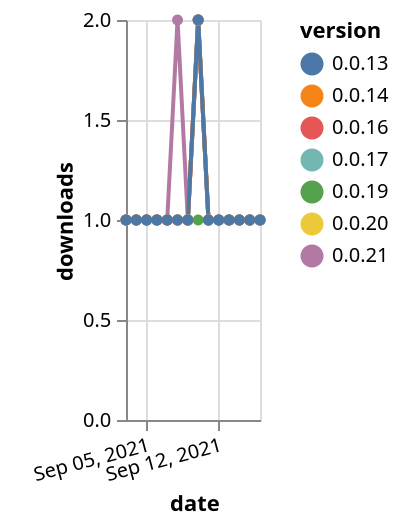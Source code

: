 {"$schema": "https://vega.github.io/schema/vega-lite/v5.json", "description": "A simple bar chart with embedded data.", "data": {"values": [{"date": "2021-09-03", "total": 121, "delta": 1, "version": "0.0.20"}, {"date": "2021-09-04", "total": 122, "delta": 1, "version": "0.0.20"}, {"date": "2021-09-05", "total": 123, "delta": 1, "version": "0.0.20"}, {"date": "2021-09-06", "total": 124, "delta": 1, "version": "0.0.20"}, {"date": "2021-09-07", "total": 125, "delta": 1, "version": "0.0.20"}, {"date": "2021-09-08", "total": 126, "delta": 1, "version": "0.0.20"}, {"date": "2021-09-09", "total": 127, "delta": 1, "version": "0.0.20"}, {"date": "2021-09-10", "total": 129, "delta": 2, "version": "0.0.20"}, {"date": "2021-09-11", "total": 130, "delta": 1, "version": "0.0.20"}, {"date": "2021-09-12", "total": 131, "delta": 1, "version": "0.0.20"}, {"date": "2021-09-13", "total": 132, "delta": 1, "version": "0.0.20"}, {"date": "2021-09-14", "total": 133, "delta": 1, "version": "0.0.20"}, {"date": "2021-09-15", "total": 134, "delta": 1, "version": "0.0.20"}, {"date": "2021-09-16", "total": 135, "delta": 1, "version": "0.0.20"}, {"date": "2021-09-03", "total": 131, "delta": 1, "version": "0.0.19"}, {"date": "2021-09-04", "total": 132, "delta": 1, "version": "0.0.19"}, {"date": "2021-09-05", "total": 133, "delta": 1, "version": "0.0.19"}, {"date": "2021-09-06", "total": 134, "delta": 1, "version": "0.0.19"}, {"date": "2021-09-07", "total": 135, "delta": 1, "version": "0.0.19"}, {"date": "2021-09-08", "total": 136, "delta": 1, "version": "0.0.19"}, {"date": "2021-09-09", "total": 137, "delta": 1, "version": "0.0.19"}, {"date": "2021-09-10", "total": 138, "delta": 1, "version": "0.0.19"}, {"date": "2021-09-11", "total": 139, "delta": 1, "version": "0.0.19"}, {"date": "2021-09-12", "total": 140, "delta": 1, "version": "0.0.19"}, {"date": "2021-09-13", "total": 141, "delta": 1, "version": "0.0.19"}, {"date": "2021-09-14", "total": 142, "delta": 1, "version": "0.0.19"}, {"date": "2021-09-15", "total": 143, "delta": 1, "version": "0.0.19"}, {"date": "2021-09-16", "total": 144, "delta": 1, "version": "0.0.19"}, {"date": "2021-09-03", "total": 145, "delta": 1, "version": "0.0.16"}, {"date": "2021-09-04", "total": 146, "delta": 1, "version": "0.0.16"}, {"date": "2021-09-05", "total": 147, "delta": 1, "version": "0.0.16"}, {"date": "2021-09-06", "total": 148, "delta": 1, "version": "0.0.16"}, {"date": "2021-09-07", "total": 149, "delta": 1, "version": "0.0.16"}, {"date": "2021-09-08", "total": 150, "delta": 1, "version": "0.0.16"}, {"date": "2021-09-09", "total": 151, "delta": 1, "version": "0.0.16"}, {"date": "2021-09-10", "total": 153, "delta": 2, "version": "0.0.16"}, {"date": "2021-09-11", "total": 154, "delta": 1, "version": "0.0.16"}, {"date": "2021-09-12", "total": 155, "delta": 1, "version": "0.0.16"}, {"date": "2021-09-13", "total": 156, "delta": 1, "version": "0.0.16"}, {"date": "2021-09-14", "total": 157, "delta": 1, "version": "0.0.16"}, {"date": "2021-09-15", "total": 158, "delta": 1, "version": "0.0.16"}, {"date": "2021-09-16", "total": 159, "delta": 1, "version": "0.0.16"}, {"date": "2021-09-03", "total": 142, "delta": 1, "version": "0.0.17"}, {"date": "2021-09-04", "total": 143, "delta": 1, "version": "0.0.17"}, {"date": "2021-09-05", "total": 144, "delta": 1, "version": "0.0.17"}, {"date": "2021-09-06", "total": 145, "delta": 1, "version": "0.0.17"}, {"date": "2021-09-07", "total": 146, "delta": 1, "version": "0.0.17"}, {"date": "2021-09-08", "total": 147, "delta": 1, "version": "0.0.17"}, {"date": "2021-09-09", "total": 148, "delta": 1, "version": "0.0.17"}, {"date": "2021-09-10", "total": 150, "delta": 2, "version": "0.0.17"}, {"date": "2021-09-11", "total": 151, "delta": 1, "version": "0.0.17"}, {"date": "2021-09-12", "total": 152, "delta": 1, "version": "0.0.17"}, {"date": "2021-09-13", "total": 153, "delta": 1, "version": "0.0.17"}, {"date": "2021-09-14", "total": 154, "delta": 1, "version": "0.0.17"}, {"date": "2021-09-15", "total": 155, "delta": 1, "version": "0.0.17"}, {"date": "2021-09-16", "total": 156, "delta": 1, "version": "0.0.17"}, {"date": "2021-09-03", "total": 122, "delta": 1, "version": "0.0.21"}, {"date": "2021-09-04", "total": 123, "delta": 1, "version": "0.0.21"}, {"date": "2021-09-05", "total": 124, "delta": 1, "version": "0.0.21"}, {"date": "2021-09-06", "total": 125, "delta": 1, "version": "0.0.21"}, {"date": "2021-09-07", "total": 126, "delta": 1, "version": "0.0.21"}, {"date": "2021-09-08", "total": 128, "delta": 2, "version": "0.0.21"}, {"date": "2021-09-09", "total": 129, "delta": 1, "version": "0.0.21"}, {"date": "2021-09-10", "total": 131, "delta": 2, "version": "0.0.21"}, {"date": "2021-09-11", "total": 132, "delta": 1, "version": "0.0.21"}, {"date": "2021-09-12", "total": 133, "delta": 1, "version": "0.0.21"}, {"date": "2021-09-13", "total": 134, "delta": 1, "version": "0.0.21"}, {"date": "2021-09-14", "total": 135, "delta": 1, "version": "0.0.21"}, {"date": "2021-09-15", "total": 136, "delta": 1, "version": "0.0.21"}, {"date": "2021-09-16", "total": 137, "delta": 1, "version": "0.0.21"}, {"date": "2021-09-03", "total": 161, "delta": 1, "version": "0.0.14"}, {"date": "2021-09-04", "total": 162, "delta": 1, "version": "0.0.14"}, {"date": "2021-09-05", "total": 163, "delta": 1, "version": "0.0.14"}, {"date": "2021-09-06", "total": 164, "delta": 1, "version": "0.0.14"}, {"date": "2021-09-07", "total": 165, "delta": 1, "version": "0.0.14"}, {"date": "2021-09-08", "total": 166, "delta": 1, "version": "0.0.14"}, {"date": "2021-09-09", "total": 167, "delta": 1, "version": "0.0.14"}, {"date": "2021-09-10", "total": 169, "delta": 2, "version": "0.0.14"}, {"date": "2021-09-11", "total": 170, "delta": 1, "version": "0.0.14"}, {"date": "2021-09-12", "total": 171, "delta": 1, "version": "0.0.14"}, {"date": "2021-09-13", "total": 172, "delta": 1, "version": "0.0.14"}, {"date": "2021-09-14", "total": 173, "delta": 1, "version": "0.0.14"}, {"date": "2021-09-15", "total": 174, "delta": 1, "version": "0.0.14"}, {"date": "2021-09-16", "total": 175, "delta": 1, "version": "0.0.14"}, {"date": "2021-09-03", "total": 161, "delta": 1, "version": "0.0.13"}, {"date": "2021-09-04", "total": 162, "delta": 1, "version": "0.0.13"}, {"date": "2021-09-05", "total": 163, "delta": 1, "version": "0.0.13"}, {"date": "2021-09-06", "total": 164, "delta": 1, "version": "0.0.13"}, {"date": "2021-09-07", "total": 165, "delta": 1, "version": "0.0.13"}, {"date": "2021-09-08", "total": 166, "delta": 1, "version": "0.0.13"}, {"date": "2021-09-09", "total": 167, "delta": 1, "version": "0.0.13"}, {"date": "2021-09-10", "total": 169, "delta": 2, "version": "0.0.13"}, {"date": "2021-09-11", "total": 170, "delta": 1, "version": "0.0.13"}, {"date": "2021-09-12", "total": 171, "delta": 1, "version": "0.0.13"}, {"date": "2021-09-13", "total": 172, "delta": 1, "version": "0.0.13"}, {"date": "2021-09-14", "total": 173, "delta": 1, "version": "0.0.13"}, {"date": "2021-09-15", "total": 174, "delta": 1, "version": "0.0.13"}, {"date": "2021-09-16", "total": 175, "delta": 1, "version": "0.0.13"}]}, "width": "container", "mark": {"type": "line", "point": {"filled": true}}, "encoding": {"x": {"field": "date", "type": "temporal", "timeUnit": "yearmonthdate", "title": "date", "axis": {"labelAngle": -15}}, "y": {"field": "delta", "type": "quantitative", "title": "downloads"}, "color": {"field": "version", "type": "nominal"}, "tooltip": {"field": "delta"}}}